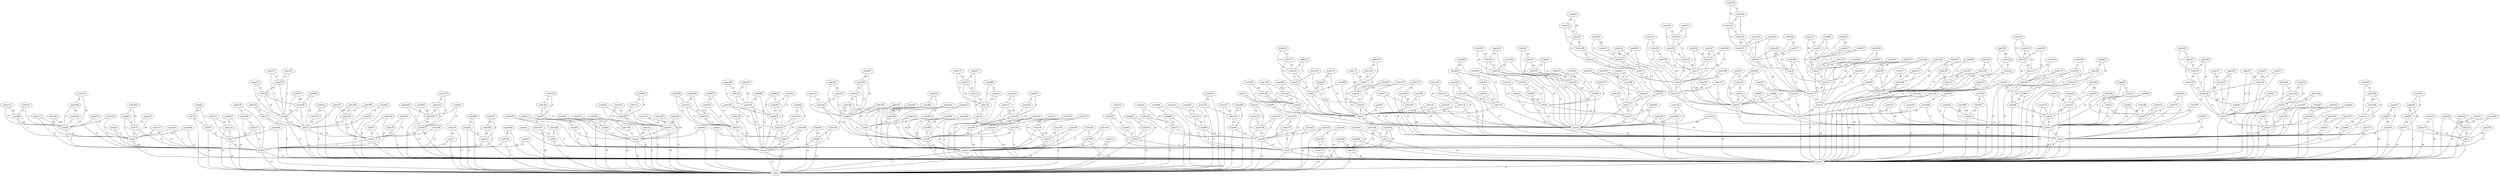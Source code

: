 graph X {
 0 [label="nodo0"];
 1 [label="nodo1"];
 2 [label="nodo2"];
 3 [label="nodo3"];
 4 [label="nodo4"];
 5 [label="nodo5"];
 6 [label="nodo6"];
 7 [label="nodo7"];
 8 [label="nodo8"];
 9 [label="nodo9"];
 10 [label="nodo10"];
 11 [label="nodo11"];
 12 [label="nodo12"];
 13 [label="nodo13"];
 14 [label="nodo14"];
 15 [label="nodo15"];
 16 [label="nodo16"];
 17 [label="nodo17"];
 18 [label="nodo18"];
 19 [label="nodo19"];
 20 [label="nodo20"];
 21 [label="nodo21"];
 22 [label="nodo22"];
 23 [label="nodo23"];
 24 [label="nodo24"];
 25 [label="nodo25"];
 26 [label="nodo26"];
 27 [label="nodo27"];
 28 [label="nodo28"];
 29 [label="nodo29"];
 30 [label="nodo30"];
 31 [label="nodo31"];
 32 [label="nodo32"];
 33 [label="nodo33"];
 34 [label="nodo34"];
 35 [label="nodo35"];
 36 [label="nodo36"];
 37 [label="nodo37"];
 38 [label="nodo38"];
 39 [label="nodo39"];
 40 [label="nodo40"];
 41 [label="nodo41"];
 42 [label="nodo42"];
 43 [label="nodo43"];
 44 [label="nodo44"];
 45 [label="nodo45"];
 46 [label="nodo46"];
 47 [label="nodo47"];
 48 [label="nodo48"];
 49 [label="nodo49"];
 50 [label="nodo50"];
 51 [label="nodo51"];
 52 [label="nodo52"];
 53 [label="nodo53"];
 54 [label="nodo54"];
 55 [label="nodo55"];
 56 [label="nodo56"];
 57 [label="nodo57"];
 58 [label="nodo58"];
 59 [label="nodo59"];
 60 [label="nodo60"];
 61 [label="nodo61"];
 62 [label="nodo62"];
 63 [label="nodo63"];
 64 [label="nodo64"];
 65 [label="nodo65"];
 66 [label="nodo66"];
 67 [label="nodo67"];
 68 [label="nodo68"];
 69 [label="nodo69"];
 70 [label="nodo70"];
 71 [label="nodo71"];
 72 [label="nodo72"];
 73 [label="nodo73"];
 74 [label="nodo74"];
 75 [label="nodo75"];
 76 [label="nodo76"];
 77 [label="nodo77"];
 78 [label="nodo78"];
 79 [label="nodo79"];
 80 [label="nodo80"];
 81 [label="nodo81"];
 82 [label="nodo82"];
 83 [label="nodo83"];
 84 [label="nodo84"];
 85 [label="nodo85"];
 86 [label="nodo86"];
 87 [label="nodo87"];
 88 [label="nodo88"];
 89 [label="nodo89"];
 90 [label="nodo90"];
 91 [label="nodo91"];
 92 [label="nodo92"];
 93 [label="nodo93"];
 94 [label="nodo94"];
 95 [label="nodo95"];
 96 [label="nodo96"];
 97 [label="nodo97"];
 98 [label="nodo98"];
 99 [label="nodo99"];
 100 [label="nodo100"];
 101 [label="nodo101"];
 102 [label="nodo102"];
 103 [label="nodo103"];
 104 [label="nodo104"];
 105 [label="nodo105"];
 106 [label="nodo106"];
 107 [label="nodo107"];
 108 [label="nodo108"];
 109 [label="nodo109"];
 110 [label="nodo110"];
 111 [label="nodo111"];
 112 [label="nodo112"];
 113 [label="nodo113"];
 114 [label="nodo114"];
 115 [label="nodo115"];
 116 [label="nodo116"];
 117 [label="nodo117"];
 118 [label="nodo118"];
 119 [label="nodo119"];
 120 [label="nodo120"];
 121 [label="nodo121"];
 122 [label="nodo122"];
 123 [label="nodo123"];
 124 [label="nodo124"];
 125 [label="nodo125"];
 126 [label="nodo126"];
 127 [label="nodo127"];
 128 [label="nodo128"];
 129 [label="nodo129"];
 130 [label="nodo130"];
 131 [label="nodo131"];
 132 [label="nodo132"];
 133 [label="nodo133"];
 134 [label="nodo134"];
 135 [label="nodo135"];
 136 [label="nodo136"];
 137 [label="nodo137"];
 138 [label="nodo138"];
 139 [label="nodo139"];
 140 [label="nodo140"];
 141 [label="nodo141"];
 142 [label="nodo142"];
 143 [label="nodo143"];
 144 [label="nodo144"];
 145 [label="nodo145"];
 146 [label="nodo146"];
 147 [label="nodo147"];
 148 [label="nodo148"];
 149 [label="nodo149"];
 150 [label="nodo150"];
 151 [label="nodo151"];
 152 [label="nodo152"];
 153 [label="nodo153"];
 154 [label="nodo154"];
 155 [label="nodo155"];
 156 [label="nodo156"];
 157 [label="nodo157"];
 158 [label="nodo158"];
 159 [label="nodo159"];
 160 [label="nodo160"];
 161 [label="nodo161"];
 162 [label="nodo162"];
 163 [label="nodo163"];
 164 [label="nodo164"];
 165 [label="nodo165"];
 166 [label="nodo166"];
 167 [label="nodo167"];
 168 [label="nodo168"];
 169 [label="nodo169"];
 170 [label="nodo170"];
 171 [label="nodo171"];
 172 [label="nodo172"];
 173 [label="nodo173"];
 174 [label="nodo174"];
 175 [label="nodo175"];
 176 [label="nodo176"];
 177 [label="nodo177"];
 178 [label="nodo178"];
 179 [label="nodo179"];
 180 [label="nodo180"];
 181 [label="nodo181"];
 182 [label="nodo182"];
 183 [label="nodo183"];
 184 [label="nodo184"];
 185 [label="nodo185"];
 186 [label="nodo186"];
 187 [label="nodo187"];
 188 [label="nodo188"];
 189 [label="nodo189"];
 190 [label="nodo190"];
 191 [label="nodo191"];
 192 [label="nodo192"];
 193 [label="nodo193"];
 194 [label="nodo194"];
 195 [label="nodo195"];
 196 [label="nodo196"];
 197 [label="nodo197"];
 198 [label="nodo198"];
 199 [label="nodo199"];
 200 [label="nodo200"];
 201 [label="nodo201"];
 202 [label="nodo202"];
 203 [label="nodo203"];
 204 [label="nodo204"];
 205 [label="nodo205"];
 206 [label="nodo206"];
 207 [label="nodo207"];
 208 [label="nodo208"];
 209 [label="nodo209"];
 210 [label="nodo210"];
 211 [label="nodo211"];
 212 [label="nodo212"];
 213 [label="nodo213"];
 214 [label="nodo214"];
 215 [label="nodo215"];
 216 [label="nodo216"];
 217 [label="nodo217"];
 218 [label="nodo218"];
 219 [label="nodo219"];
 220 [label="nodo220"];
 221 [label="nodo221"];
 222 [label="nodo222"];
 223 [label="nodo223"];
 224 [label="nodo224"];
 225 [label="nodo225"];
 226 [label="nodo226"];
 227 [label="nodo227"];
 228 [label="nodo228"];
 229 [label="nodo229"];
 230 [label="nodo230"];
 231 [label="nodo231"];
 232 [label="nodo232"];
 233 [label="nodo233"];
 234 [label="nodo234"];
 235 [label="nodo235"];
 236 [label="nodo236"];
 237 [label="nodo237"];
 238 [label="nodo238"];
 239 [label="nodo239"];
 240 [label="nodo240"];
 241 [label="nodo241"];
 242 [label="nodo242"];
 243 [label="nodo243"];
 244 [label="nodo244"];
 245 [label="nodo245"];
 246 [label="nodo246"];
 247 [label="nodo247"];
 248 [label="nodo248"];
 249 [label="nodo249"];
 250 [label="nodo250"];
 251 [label="nodo251"];
 252 [label="nodo252"];
 253 [label="nodo253"];
 254 [label="nodo254"];
 255 [label="nodo255"];
 256 [label="nodo256"];
 257 [label="nodo257"];
 258 [label="nodo258"];
 259 [label="nodo259"];
 260 [label="nodo260"];
 261 [label="nodo261"];
 262 [label="nodo262"];
 263 [label="nodo263"];
 264 [label="nodo264"];
 265 [label="nodo265"];
 266 [label="nodo266"];
 267 [label="nodo267"];
 268 [label="nodo268"];
 269 [label="nodo269"];
 270 [label="nodo270"];
 271 [label="nodo271"];
 272 [label="nodo272"];
 273 [label="nodo273"];
 274 [label="nodo274"];
 275 [label="nodo275"];
 276 [label="nodo276"];
 277 [label="nodo277"];
 278 [label="nodo278"];
 279 [label="nodo279"];
 280 [label="nodo280"];
 281 [label="nodo281"];
 282 [label="nodo282"];
 283 [label="nodo283"];
 284 [label="nodo284"];
 285 [label="nodo285"];
 286 [label="nodo286"];
 287 [label="nodo287"];
 288 [label="nodo288"];
 289 [label="nodo289"];
 290 [label="nodo290"];
 291 [label="nodo291"];
 292 [label="nodo292"];
 293 [label="nodo293"];
 294 [label="nodo294"];
 295 [label="nodo295"];
 296 [label="nodo296"];
 297 [label="nodo297"];
 298 [label="nodo298"];
 299 [label="nodo299"];
 300 [label="nodo300"];
 301 [label="nodo301"];
 302 [label="nodo302"];
 303 [label="nodo303"];
 304 [label="nodo304"];
 305 [label="nodo305"];
 306 [label="nodo306"];
 307 [label="nodo307"];
 308 [label="nodo308"];
 309 [label="nodo309"];
 310 [label="nodo310"];
 311 [label="nodo311"];
 312 [label="nodo312"];
 313 [label="nodo313"];
 314 [label="nodo314"];
 315 [label="nodo315"];
 316 [label="nodo316"];
 317 [label="nodo317"];
 318 [label="nodo318"];
 319 [label="nodo319"];
 320 [label="nodo320"];
 321 [label="nodo321"];
 322 [label="nodo322"];
 323 [label="nodo323"];
 324 [label="nodo324"];
 325 [label="nodo325"];
 326 [label="nodo326"];
 327 [label="nodo327"];
 328 [label="nodo328"];
 329 [label="nodo329"];
 330 [label="nodo330"];
 331 [label="nodo331"];
 332 [label="nodo332"];
 333 [label="nodo333"];
 334 [label="nodo334"];
 335 [label="nodo335"];
 336 [label="nodo336"];
 337 [label="nodo337"];
 338 [label="nodo338"];
 339 [label="nodo339"];
 340 [label="nodo340"];
 341 [label="nodo341"];
 342 [label="nodo342"];
 343 [label="nodo343"];
 344 [label="nodo344"];
 345 [label="nodo345"];
 346 [label="nodo346"];
 347 [label="nodo347"];
 348 [label="nodo348"];
 349 [label="nodo349"];
 350 [label="nodo350"];
 351 [label="nodo351"];
 352 [label="nodo352"];
 353 [label="nodo353"];
 354 [label="nodo354"];
 355 [label="nodo355"];
 356 [label="nodo356"];
 357 [label="nodo357"];
 358 [label="nodo358"];
 359 [label="nodo359"];
 360 [label="nodo360"];
 361 [label="nodo361"];
 362 [label="nodo362"];
 363 [label="nodo363"];
 364 [label="nodo364"];
 365 [label="nodo365"];
 366 [label="nodo366"];
 367 [label="nodo367"];
 368 [label="nodo368"];
 369 [label="nodo369"];
 370 [label="nodo370"];
 371 [label="nodo371"];
 372 [label="nodo372"];
 373 [label="nodo373"];
 374 [label="nodo374"];
 375 [label="nodo375"];
 376 [label="nodo376"];
 377 [label="nodo377"];
 378 [label="nodo378"];
 379 [label="nodo379"];
 380 [label="nodo380"];
 381 [label="nodo381"];
 382 [label="nodo382"];
 383 [label="nodo383"];
 384 [label="nodo384"];
 385 [label="nodo385"];
 386 [label="nodo386"];
 387 [label="nodo387"];
 388 [label="nodo388"];
 389 [label="nodo389"];
 390 [label="nodo390"];
 391 [label="nodo391"];
 392 [label="nodo392"];
 393 [label="nodo393"];
 394 [label="nodo394"];
 395 [label="nodo395"];
 396 [label="nodo396"];
 397 [label="nodo397"];
 398 [label="nodo398"];
 399 [label="nodo399"];
 400 [label="nodo400"];
 401 [label="nodo401"];
 402 [label="nodo402"];
 403 [label="nodo403"];
 404 [label="nodo404"];
 405 [label="nodo405"];
 406 [label="nodo406"];
 407 [label="nodo407"];
 408 [label="nodo408"];
 409 [label="nodo409"];
 410 [label="nodo410"];
 411 [label="nodo411"];
 412 [label="nodo412"];
 413 [label="nodo413"];
 414 [label="nodo414"];
 415 [label="nodo415"];
 416 [label="nodo416"];
 417 [label="nodo417"];
 418 [label="nodo418"];
 419 [label="nodo419"];
 420 [label="nodo420"];
 421 [label="nodo421"];
 422 [label="nodo422"];
 423 [label="nodo423"];
 424 [label="nodo424"];
 425 [label="nodo425"];
 426 [label="nodo426"];
 427 [label="nodo427"];
 428 [label="nodo428"];
 429 [label="nodo429"];
 430 [label="nodo430"];
 431 [label="nodo431"];
 432 [label="nodo432"];
 433 [label="nodo433"];
 434 [label="nodo434"];
 435 [label="nodo435"];
 436 [label="nodo436"];
 437 [label="nodo437"];
 438 [label="nodo438"];
 439 [label="nodo439"];
 440 [label="nodo440"];
 441 [label="nodo441"];
 442 [label="nodo442"];
 443 [label="nodo443"];
 444 [label="nodo444"];
 445 [label="nodo445"];
 446 [label="nodo446"];
 447 [label="nodo447"];
 448 [label="nodo448"];
 449 [label="nodo449"];
 450 [label="nodo450"];
 451 [label="nodo451"];
 452 [label="nodo452"];
 453 [label="nodo453"];
 454 [label="nodo454"];
 455 [label="nodo455"];
 456 [label="nodo456"];
 457 [label="nodo457"];
 458 [label="nodo458"];
 459 [label="nodo459"];
 460 [label="nodo460"];
 461 [label="nodo461"];
 462 [label="nodo462"];
 463 [label="nodo463"];
 464 [label="nodo464"];
 465 [label="nodo465"];
 466 [label="nodo466"];
 467 [label="nodo467"];
 468 [label="nodo468"];
 469 [label="nodo469"];
 470 [label="nodo470"];
 471 [label="nodo471"];
 472 [label="nodo472"];
 473 [label="nodo473"];
 474 [label="nodo474"];
 475 [label="nodo475"];
 476 [label="nodo476"];
 477 [label="nodo477"];
 478 [label="nodo478"];
 479 [label="nodo479"];
 480 [label="nodo480"];
 481 [label="nodo481"];
 482 [label="nodo482"];
 483 [label="nodo483"];
 484 [label="nodo484"];
 485 [label="nodo485"];
 486 [label="nodo486"];
 487 [label="nodo487"];
 488 [label="nodo488"];
 489 [label="nodo489"];
 490 [label="nodo490"];
 491 [label="nodo491"];
 492 [label="nodo492"];
 493 [label="nodo493"];
 494 [label="nodo494"];
 495 [label="nodo495"];
 496 [label="nodo496"];
 497 [label="nodo497"];
 498 [label="nodo498"];
 499 [label="nodo499"];
  0 -- 1  [label="20"];
  1 -- 2  [label="4"];
  2 -- 0  [label="5"];
  3 -- 0  [label="15"];
  3 -- 1  [label="18"];
  4 -- 0  [label="9"];
  4 -- 1  [label="2"];
  5 -- 1  [label="11"];
  5 -- 2  [label="14"];
  6 -- 5  [label="18"];
  6 -- 1  [label="3"];
  7 -- 5  [label="8"];
  7 -- 2  [label="10"];
  8 -- 2  [label="17"];
  8 -- 0  [label="11"];
  9 -- 4  [label="19"];
  9 -- 1  [label="15"];
  10 -- 1  [label="10"];
  10 -- 2  [label="15"];
  11 -- 4  [label="11"];
  11 -- 1  [label="4"];
  12 -- 11  [label="11"];
  12 -- 1  [label="3"];
  13 -- 9  [label="17"];
  13 -- 4  [label="2"];
  14 -- 1  [label="18"];
  14 -- 2  [label="17"];
  15 -- 12  [label="2"];
  15 -- 11  [label="4"];
  16 -- 5  [label="7"];
  16 -- 1  [label="7"];
  17 -- 5  [label="15"];
  17 -- 2  [label="5"];
  18 -- 12  [label="13"];
  18 -- 1  [label="19"];
  19 -- 15  [label="2"];
  19 -- 12  [label="7"];
  20 -- 11  [label="4"];
  20 -- 1  [label="13"];
  21 -- 5  [label="8"];
  21 -- 2  [label="14"];
  22 -- 15  [label="4"];
  22 -- 11  [label="1"];
  23 -- 2  [label="18"];
  23 -- 0  [label="17"];
  24 -- 13  [label="12"];
  24 -- 9  [label="15"];
  25 -- 4  [label="12"];
  25 -- 1  [label="18"];
  26 -- 21  [label="16"];
  26 -- 2  [label="13"];
  27 -- 25  [label="15"];
  27 -- 1  [label="3"];
  28 -- 19  [label="9"];
  28 -- 15  [label="17"];
  29 -- 18  [label="14"];
  29 -- 1  [label="8"];
  30 -- 14  [label="11"];
  30 -- 1  [label="8"];
  31 -- 0  [label="7"];
  31 -- 1  [label="3"];
  32 -- 29  [label="8"];
  32 -- 18  [label="10"];
  33 -- 24  [label="4"];
  33 -- 13  [label="14"];
  34 -- 13  [label="1"];
  34 -- 9  [label="19"];
  35 -- 10  [label="1"];
  35 -- 2  [label="18"];
  36 -- 32  [label="7"];
  36 -- 29  [label="15"];
  37 -- 9  [label="10"];
  37 -- 4  [label="14"];
  38 -- 6  [label="10"];
  38 -- 5  [label="9"];
  39 -- 11  [label="17"];
  39 -- 1  [label="15"];
  40 -- 35  [label="6"];
  40 -- 10  [label="9"];
  41 -- 30  [label="2"];
  41 -- 14  [label="8"];
  42 -- 13  [label="19"];
  42 -- 9  [label="15"];
  43 -- 32  [label="2"];
  43 -- 18  [label="17"];
  44 -- 8  [label="11"];
  44 -- 0  [label="2"];
  45 -- 41  [label="7"];
  45 -- 30  [label="10"];
  46 -- 2  [label="13"];
  46 -- 0  [label="17"];
  47 -- 25  [label="18"];
  47 -- 1  [label="8"];
  48 -- 39  [label="10"];
  48 -- 1  [label="14"];
  49 -- 30  [label="7"];
  49 -- 14  [label="20"];
  50 -- 37  [label="12"];
  50 -- 9  [label="18"];
  51 -- 34  [label="2"];
  51 -- 13  [label="9"];
  52 -- 16  [label="13"];
  52 -- 1  [label="6"];
  53 -- 10  [label="8"];
  53 -- 2  [label="11"];
  54 -- 11  [label="1"];
  54 -- 4  [label="13"];
  55 -- 54  [label="13"];
  55 -- 11  [label="18"];
  56 -- 30  [label="18"];
  56 -- 1  [label="20"];
  57 -- 28  [label="18"];
  57 -- 19  [label="9"];
  58 -- 51  [label="17"];
  58 -- 13  [label="1"];
  59 -- 6  [label="11"];
  59 -- 5  [label="7"];
  60 -- 54  [label="12"];
  60 -- 11  [label="19"];
  61 -- 53  [label="11"];
  61 -- 2  [label="19"];
  62 -- 50  [label="16"];
  62 -- 37  [label="9"];
  63 -- 4  [label="13"];
  63 -- 0  [label="19"];
  64 -- 10  [label="8"];
  64 -- 2  [label="13"];
  65 -- 35  [label="17"];
  65 -- 2  [label="14"];
  66 -- 23  [label="15"];
  66 -- 0  [label="6"];
  67 -- 7  [label="18"];
  67 -- 2  [label="12"];
  68 -- 38  [label="20"];
  68 -- 6  [label="3"];
  69 -- 50  [label="18"];
  69 -- 9  [label="14"];
  70 -- 67  [label="1"];
  70 -- 2  [label="7"];
  71 -- 6  [label="12"];
  71 -- 5  [label="10"];
  72 -- 46  [label="12"];
  72 -- 2  [label="20"];
  73 -- 52  [label="8"];
  73 -- 1  [label="2"];
  74 -- 16  [label="17"];
  74 -- 5  [label="5"];
  75 -- 31  [label="16"];
  75 -- 1  [label="19"];
  76 -- 28  [label="2"];
  76 -- 15  [label="17"];
  77 -- 37  [label="12"];
  77 -- 9  [label="12"];
  78 -- 56  [label="20"];
  78 -- 1  [label="1"];
  79 -- 16  [label="10"];
  79 -- 1  [label="9"];
  80 -- 43  [label="17"];
  80 -- 32  [label="1"];
  81 -- 70  [label="19"];
  81 -- 67  [label="4"];
  82 -- 4  [label="6"];
  82 -- 0  [label="5"];
  83 -- 71  [label="6"];
  83 -- 6  [label="17"];
  84 -- 36  [label="1"];
  84 -- 29  [label="14"];
  85 -- 15  [label="5"];
  85 -- 12  [label="8"];
  86 -- 50  [label="14"];
  86 -- 9  [label="6"];
  87 -- 65  [label="11"];
  87 -- 35  [label="13"];
  88 -- 15  [label="2"];
  88 -- 12  [label="4"];
  89 -- 46  [label="10"];
  89 -- 0  [label="5"];
  90 -- 18  [label="11"];
  90 -- 1  [label="16"];
  91 -- 48  [label="16"];
  91 -- 1  [label="1"];
  92 -- 34  [label="13"];
  92 -- 13  [label="12"];
  93 -- 80  [label="14"];
  93 -- 43  [label="9"];
  94 -- 90  [label="19"];
  94 -- 1  [label="2"];
  95 -- 52  [label="15"];
  95 -- 1  [label="11"];
  96 -- 27  [label="14"];
  96 -- 25  [label="2"];
  97 -- 92  [label="2"];
  97 -- 34  [label="12"];
  98 -- 46  [label="9"];
  98 -- 2  [label="18"];
  99 -- 16  [label="9"];
  99 -- 1  [label="1"];
  100 -- 13  [label="7"];
  100 -- 4  [label="10"];
  101 -- 86  [label="20"];
  101 -- 9  [label="3"];
  102 -- 58  [label="1"];
  102 -- 51  [label="2"];
  103 -- 56  [label="14"];
  103 -- 30  [label="2"];
  104 -- 90  [label="8"];
  104 -- 1  [label="9"];
  105 -- 98  [label="14"];
  105 -- 2  [label="8"];
  106 -- 91  [label="19"];
  106 -- 1  [label="17"];
  107 -- 17  [label="19"];
  107 -- 2  [label="15"];
  108 -- 19  [label="18"];
  108 -- 12  [label="16"];
  109 -- 45  [label="7"];
  109 -- 30  [label="19"];
  110 -- 27  [label="3"];
  110 -- 1  [label="17"];
  111 -- 102  [label="13"];
  111 -- 58  [label="11"];
  112 -- 57  [label="13"];
  112 -- 28  [label="2"];
  113 -- 38  [label="17"];
  113 -- 5  [label="13"];
  114 -- 82  [label="19"];
  114 -- 4  [label="17"];
  115 -- 106  [label="7"];
  115 -- 1  [label="10"];
  116 -- 78  [label="11"];
  116 -- 1  [label="10"];
  117 -- 103  [label="18"];
  117 -- 56  [label="7"];
  118 -- 31  [label="18"];
  118 -- 1  [label="20"];
  119 -- 12  [label="16"];
  119 -- 11  [label="1"];
  120 -- 96  [label="18"];
  120 -- 27  [label="11"];
  121 -- 68  [label="20"];
  121 -- 38  [label="17"];
  122 -- 109  [label="13"];
  122 -- 45  [label="10"];
  123 -- 12  [label="19"];
  123 -- 11  [label="18"];
  124 -- 91  [label="2"];
  124 -- 48  [label="20"];
  125 -- 7  [label="7"];
  125 -- 2  [label="18"];
  126 -- 31  [label="16"];
  126 -- 1  [label="13"];
  127 -- 14  [label="14"];
  127 -- 2  [label="11"];
  128 -- 45  [label="12"];
  128 -- 30  [label="20"];
  129 -- 127  [label="8"];
  129 -- 14  [label="6"];
  130 -- 120  [label="13"];
  130 -- 27  [label="18"];
  131 -- 13  [label="14"];
  131 -- 4  [label="13"];
  132 -- 84  [label="9"];
  132 -- 29  [label="5"];
  133 -- 39  [label="1"];
  133 -- 11  [label="8"];
  134 -- 127  [label="10"];
  134 -- 2  [label="6"];
  135 -- 116  [label="2"];
  135 -- 78  [label="9"];
  136 -- 46  [label="15"];
  136 -- 2  [label="10"];
  137 -- 90  [label="14"];
  137 -- 1  [label="10"];
  138 -- 76  [label="16"];
  138 -- 28  [label="18"];
  139 -- 105  [label="1"];
  139 -- 2  [label="11"];
  140 -- 84  [label="3"];
  140 -- 29  [label="7"];
  141 -- 53  [label="1"];
  141 -- 10  [label="12"];
  142 -- 115  [label="16"];
  142 -- 106  [label="14"];
  143 -- 38  [label="20"];
  143 -- 6  [label="1"];
  144 -- 101  [label="12"];
  144 -- 9  [label="13"];
  145 -- 13  [label="9"];
  145 -- 9  [label="18"];
  146 -- 103  [label="3"];
  146 -- 56  [label="8"];
  147 -- 76  [label="20"];
  147 -- 28  [label="16"];
  148 -- 24  [label="20"];
  148 -- 9  [label="13"];
  149 -- 5  [label="4"];
  149 -- 1  [label="2"];
  150 -- 110  [label="18"];
  150 -- 1  [label="9"];
  151 -- 40  [label="18"];
  151 -- 10  [label="15"];
  152 -- 132  [label="10"];
  152 -- 84  [label="17"];
  153 -- 90  [label="10"];
  153 -- 18  [label="11"];
  154 -- 13  [label="18"];
  154 -- 9  [label="12"];
  155 -- 118  [label="12"];
  155 -- 1  [label="20"];
  156 -- 63  [label="11"];
  156 -- 4  [label="4"];
  157 -- 71  [label="14"];
  157 -- 6  [label="18"];
  158 -- 77  [label="13"];
  158 -- 37  [label="3"];
  159 -- 13  [label="1"];
  159 -- 4  [label="8"];
  160 -- 35  [label="8"];
  160 -- 2  [label="14"];
  161 -- 101  [label="8"];
  161 -- 9  [label="7"];
  162 -- 130  [label="17"];
  162 -- 120  [label="3"];
  163 -- 117  [label="1"];
  163 -- 56  [label="14"];
  164 -- 38  [label="1"];
  164 -- 5  [label="18"];
  165 -- 25  [label="1"];
  165 -- 4  [label="12"];
  166 -- 94  [label="11"];
  166 -- 90  [label="4"];
  167 -- 39  [label="20"];
  167 -- 1  [label="3"];
  168 -- 164  [label="19"];
  168 -- 38  [label="9"];
  169 -- 141  [label="1"];
  169 -- 10  [label="7"];
  170 -- 167  [label="9"];
  170 -- 39  [label="3"];
  171 -- 104  [label="8"];
  171 -- 1  [label="4"];
  172 -- 93  [label="13"];
  172 -- 80  [label="19"];
  173 -- 100  [label="7"];
  173 -- 4  [label="18"];
  174 -- 97  [label="16"];
  174 -- 92  [label="10"];
  175 -- 46  [label="7"];
  175 -- 0  [label="9"];
  176 -- 89  [label="14"];
  176 -- 0  [label="7"];
  177 -- 135  [label="16"];
  177 -- 116  [label="16"];
  178 -- 91  [label="17"];
  178 -- 1  [label="13"];
  179 -- 106  [label="17"];
  179 -- 1  [label="10"];
  180 -- 30  [label="4"];
  180 -- 1  [label="14"];
  181 -- 76  [label="13"];
  181 -- 28  [label="11"];
  182 -- 181  [label="20"];
  182 -- 76  [label="1"];
  183 -- 120  [label="16"];
  183 -- 27  [label="13"];
  184 -- 24  [label="4"];
  184 -- 13  [label="2"];
  185 -- 65  [label="17"];
  185 -- 2  [label="15"];
  186 -- 95  [label="11"];
  186 -- 52  [label="1"];
  187 -- 52  [label="16"];
  187 -- 1  [label="11"];
  188 -- 28  [label="18"];
  188 -- 15  [label="18"];
  189 -- 123  [label="9"];
  189 -- 11  [label="16"];
  190 -- 114  [label="7"];
  190 -- 82  [label="20"];
  191 -- 166  [label="12"];
  191 -- 90  [label="3"];
  192 -- 132  [label="8"];
  192 -- 84  [label="7"];
  193 -- 129  [label="20"];
  193 -- 127  [label="18"];
  194 -- 14  [label="12"];
  194 -- 1  [label="2"];
  195 -- 30  [label="13"];
  195 -- 1  [label="6"];
  196 -- 41  [label="13"];
  196 -- 14  [label="7"];
  197 -- 8  [label="15"];
  197 -- 2  [label="20"];
  198 -- 147  [label="9"];
  198 -- 76  [label="18"];
  199 -- 83  [label="4"];
  199 -- 71  [label="19"];
  200 -- 3  [label="17"];
  200 -- 0  [label="11"];
  201 -- 35  [label="19"];
  201 -- 2  [label="6"];
  202 -- 198  [label="7"];
  202 -- 147  [label="12"];
  203 -- 77  [label="1"];
  203 -- 37  [label="11"];
  204 -- 159  [label="13"];
  204 -- 4  [label="2"];
  205 -- 57  [label="7"];
  205 -- 19  [label="12"];
  206 -- 8  [label="9"];
  206 -- 0  [label="17"];
  207 -- 109  [label="9"];
  207 -- 45  [label="6"];
  208 -- 126  [label="13"];
  208 -- 1  [label="1"];
  209 -- 99  [label="14"];
  209 -- 1  [label="12"];
  210 -- 35  [label="9"];
  210 -- 2  [label="19"];
  211 -- 180  [label="13"];
  211 -- 30  [label="14"];
  212 -- 14  [label="9"];
  212 -- 2  [label="10"];
  213 -- 1  [label="17"];
  213 -- 2  [label="16"];
  214 -- 136  [label="17"];
  214 -- 46  [label="10"];
  215 -- 105  [label="16"];
  215 -- 2  [label="1"];
  216 -- 152  [label="3"];
  216 -- 132  [label="19"];
  217 -- 7  [label="7"];
  217 -- 5  [label="15"];
  218 -- 142  [label="15"];
  218 -- 115  [label="12"];
  219 -- 177  [label="11"];
  219 -- 116  [label="17"];
  220 -- 186  [label="9"];
  220 -- 95  [label="14"];
  221 -- 205  [label="15"];
  221 -- 19  [label="8"];
  222 -- 153  [label="8"];
  222 -- 90  [label="11"];
  223 -- 116  [label="14"];
  223 -- 1  [label="19"];
  224 -- 194  [label="7"];
  224 -- 14  [label="4"];
  225 -- 53  [label="6"];
  225 -- 10  [label="9"];
  226 -- 115  [label="19"];
  226 -- 106  [label="15"];
  227 -- 80  [label="5"];
  227 -- 43  [label="9"];
  228 -- 184  [label="14"];
  228 -- 24  [label="8"];
  229 -- 167  [label="1"];
  229 -- 1  [label="12"];
  230 -- 68  [label="12"];
  230 -- 38  [label="3"];
  231 -- 154  [label="13"];
  231 -- 13  [label="5"];
  232 -- 52  [label="2"];
  232 -- 16  [label="10"];
  233 -- 225  [label="5"];
  233 -- 10  [label="4"];
  234 -- 225  [label="1"];
  234 -- 53  [label="20"];
  235 -- 22  [label="11"];
  235 -- 15  [label="19"];
  236 -- 168  [label="9"];
  236 -- 38  [label="18"];
  237 -- 175  [label="8"];
  237 -- 0  [label="9"];
  238 -- 213  [label="11"];
  238 -- 1  [label="2"];
  239 -- 233  [label="15"];
  239 -- 225  [label="13"];
  240 -- 16  [label="18"];
  240 -- 5  [label="13"];
  241 -- 32  [label="20"];
  241 -- 29  [label="4"];
  242 -- 138  [label="4"];
  242 -- 28  [label="5"];
  243 -- 51  [label="15"];
  243 -- 13  [label="13"];
  244 -- 72  [label="8"];
  244 -- 46  [label="15"];
  245 -- 49  [label="2"];
  245 -- 14  [label="11"];
  246 -- 110  [label="18"];
  246 -- 1  [label="4"];
  247 -- 181  [label="13"];
  247 -- 28  [label="19"];
  248 -- 112  [label="8"];
  248 -- 57  [label="12"];
  249 -- 206  [label="9"];
  249 -- 0  [label="1"];
  250 -- 144  [label="17"];
  250 -- 9  [label="18"];
  251 -- 220  [label="9"];
  251 -- 95  [label="9"];
  252 -- 244  [label="17"];
  252 -- 72  [label="18"];
  253 -- 169  [label="18"];
  253 -- 141  [label="15"];
  254 -- 23  [label="1"];
  254 -- 2  [label="18"];
  255 -- 128  [label="13"];
  255 -- 45  [label="13"];
  256 -- 233  [label="13"];
  256 -- 10  [label="16"];
  257 -- 232  [label="15"];
  257 -- 52  [label="5"];
  258 -- 9  [label="18"];
  258 -- 1  [label="9"];
  259 -- 12  [label="2"];
  259 -- 1  [label="10"];
  260 -- 210  [label="6"];
  260 -- 2  [label="5"];
  261 -- 165  [label="4"];
  261 -- 4  [label="2"];
  262 -- 126  [label="15"];
  262 -- 31  [label="2"];
  263 -- 176  [label="17"];
  263 -- 89  [label="8"];
  264 -- 87  [label="2"];
  264 -- 65  [label="12"];
  265 -- 260  [label="17"];
  265 -- 210  [label="7"];
  266 -- 204  [label="4"];
  266 -- 4  [label="8"];
  267 -- 176  [label="4"];
  267 -- 89  [label="18"];
  268 -- 66  [label="8"];
  268 -- 23  [label="1"];
  269 -- 92  [label="11"];
  269 -- 34  [label="13"];
  270 -- 129  [label="2"];
  270 -- 14  [label="14"];
  271 -- 104  [label="13"];
  271 -- 1  [label="17"];
  272 -- 102  [label="8"];
  272 -- 58  [label="9"];
  273 -- 210  [label="6"];
  273 -- 2  [label="17"];
  274 -- 43  [label="6"];
  274 -- 32  [label="7"];
  275 -- 260  [label="4"];
  275 -- 210  [label="18"];
  276 -- 243  [label="19"];
  276 -- 13  [label="16"];
  277 -- 84  [label="16"];
  277 -- 36  [label="11"];
  278 -- 120  [label="7"];
  278 -- 27  [label="7"];
  279 -- 15  [label="8"];
  279 -- 12  [label="6"];
  280 -- 26  [label="11"];
  280 -- 2  [label="17"];
  281 -- 77  [label="9"];
  281 -- 9  [label="18"];
  282 -- 250  [label="15"];
  282 -- 144  [label="20"];
  283 -- 31  [label="18"];
  283 -- 0  [label="13"];
  284 -- 209  [label="12"];
  284 -- 99  [label="5"];
  285 -- 165  [label="1"];
  285 -- 4  [label="5"];
  286 -- 100  [label="10"];
  286 -- 4  [label="15"];
  287 -- 248  [label="8"];
  287 -- 112  [label="14"];
  288 -- 21  [label="20"];
  288 -- 5  [label="5"];
  289 -- 55  [label="17"];
  289 -- 54  [label="8"];
  290 -- 124  [label="14"];
  290 -- 48  [label="7"];
  291 -- 161  [label="19"];
  291 -- 9  [label="2"];
  292 -- 160  [label="14"];
  292 -- 2  [label="6"];
  293 -- 20  [label="12"];
  293 -- 1  [label="2"];
  294 -- 253  [label="3"];
  294 -- 141  [label="16"];
  295 -- 119  [label="5"];
  295 -- 11  [label="20"];
  296 -- 45  [label="11"];
  296 -- 41  [label="19"];
  297 -- 63  [label="7"];
  297 -- 4  [label="20"];
  298 -- 43  [label="13"];
  298 -- 18  [label="16"];
  299 -- 190  [label="18"];
  299 -- 114  [label="2"];
  300 -- 20  [label="16"];
  300 -- 11  [label="15"];
  301 -- 52  [label="5"];
  301 -- 1  [label="12"];
  302 -- 221  [label="20"];
  302 -- 205  [label="11"];
  303 -- 46  [label="18"];
  303 -- 2  [label="14"];
  304 -- 203  [label="5"];
  304 -- 77  [label="11"];
  305 -- 20  [label="14"];
  305 -- 1  [label="17"];
  306 -- 9  [label="12"];
  306 -- 1  [label="14"];
  307 -- 209  [label="18"];
  307 -- 1  [label="15"];
  308 -- 167  [label="12"];
  308 -- 39  [label="16"];
  309 -- 217  [label="5"];
  309 -- 5  [label="16"];
  310 -- 1  [label="8"];
  310 -- 2  [label="6"];
  311 -- 125  [label="16"];
  311 -- 7  [label="5"];
  312 -- 260  [label="10"];
  312 -- 210  [label="1"];
  313 -- 65  [label="13"];
  313 -- 35  [label="6"];
  314 -- 209  [label="20"];
  314 -- 99  [label="9"];
  315 -- 286  [label="13"];
  315 -- 4  [label="3"];
  316 -- 62  [label="1"];
  316 -- 50  [label="14"];
  317 -- 183  [label="14"];
  317 -- 27  [label="17"];
  318 -- 97  [label="20"];
  318 -- 92  [label="5"];
  319 -- 218  [label="3"];
  319 -- 142  [label="19"];
  320 -- 45  [label="11"];
  320 -- 41  [label="3"];
  321 -- 205  [label="8"];
  321 -- 19  [label="4"];
  322 -- 287  [label="15"];
  322 -- 248  [label="11"];
  323 -- 38  [label="3"];
  323 -- 5  [label="4"];
  324 -- 256  [label="1"];
  324 -- 10  [label="10"];
  325 -- 305  [label="6"];
  325 -- 1  [label="16"];
  326 -- 3  [label="16"];
  326 -- 0  [label="15"];
  327 -- 55  [label="3"];
  327 -- 11  [label="15"];
  328 -- 45  [label="13"];
  328 -- 41  [label="3"];
  329 -- 141  [label="14"];
  329 -- 10  [label="10"];
  330 -- 264  [label="2"];
  330 -- 87  [label="9"];
  331 -- 279  [label="5"];
  331 -- 15  [label="17"];
  332 -- 202  [label="4"];
  332 -- 198  [label="6"];
  333 -- 137  [label="20"];
  333 -- 90  [label="16"];
  334 -- 222  [label="7"];
  334 -- 90  [label="11"];
  335 -- 41  [label="2"];
  335 -- 30  [label="16"];
  336 -- 306  [label="10"];
  336 -- 9  [label="4"];
  337 -- 288  [label="19"];
  337 -- 21  [label="6"];
  338 -- 253  [label="16"];
  338 -- 141  [label="19"];
  339 -- 231  [label="4"];
  339 -- 154  [label="20"];
  340 -- 216  [label="9"];
  340 -- 152  [label="7"];
  341 -- 126  [label="12"];
  341 -- 1  [label="18"];
  342 -- 58  [label="7"];
  342 -- 13  [label="8"];
  343 -- 278  [label="6"];
  343 -- 27  [label="15"];
  344 -- 25  [label="2"];
  344 -- 1  [label="1"];
  345 -- 178  [label="7"];
  345 -- 1  [label="17"];
  346 -- 54  [label="4"];
  346 -- 11  [label="5"];
  347 -- 210  [label="3"];
  347 -- 35  [label="3"];
  348 -- 64  [label="18"];
  348 -- 2  [label="10"];
  349 -- 334  [label="18"];
  349 -- 222  [label="7"];
  350 -- 144  [label="16"];
  350 -- 101  [label="17"];
  351 -- 214  [label="18"];
  351 -- 136  [label="2"];
  352 -- 136  [label="7"];
  352 -- 46  [label="9"];
  353 -- 54  [label="8"];
  353 -- 11  [label="7"];
  354 -- 340  [label="15"];
  354 -- 216  [label="16"];
  355 -- 9  [label="18"];
  355 -- 1  [label="13"];
  356 -- 220  [label="4"];
  356 -- 95  [label="3"];
  357 -- 19  [label="2"];
  357 -- 15  [label="1"];
  358 -- 255  [label="14"];
  358 -- 45  [label="13"];
  359 -- 69  [label="10"];
  359 -- 50  [label="14"];
  360 -- 139  [label="14"];
  360 -- 2  [label="10"];
  361 -- 271  [label="7"];
  361 -- 104  [label="20"];
  362 -- 196  [label="18"];
  362 -- 14  [label="8"];
  363 -- 101  [label="2"];
  363 -- 86  [label="6"];
  364 -- 232  [label="14"];
  364 -- 16  [label="14"];
  365 -- 137  [label="18"];
  365 -- 90  [label="7"];
  366 -- 64  [label="9"];
  366 -- 10  [label="6"];
  367 -- 162  [label="11"];
  367 -- 130  [label="1"];
  368 -- 49  [label="18"];
  368 -- 30  [label="15"];
  369 -- 148  [label="16"];
  369 -- 24  [label="2"];
  370 -- 268  [label="3"];
  370 -- 23  [label="7"];
  371 -- 4  [label="19"];
  371 -- 1  [label="16"];
  372 -- 56  [label="16"];
  372 -- 1  [label="15"];
  373 -- 356  [label="17"];
  373 -- 95  [label="11"];
  374 -- 92  [label="18"];
  374 -- 13  [label="15"];
  375 -- 314  [label="9"];
  375 -- 99  [label="10"];
  376 -- 54  [label="4"];
  376 -- 11  [label="9"];
  377 -- 6  [label="4"];
  377 -- 5  [label="10"];
  378 -- 86  [label="1"];
  378 -- 50  [label="6"];
  379 -- 73  [label="10"];
  379 -- 52  [label="7"];
  380 -- 181  [label="15"];
  380 -- 76  [label="11"];
  381 -- 43  [label="10"];
  381 -- 32  [label="20"];
  382 -- 100  [label="12"];
  382 -- 4  [label="20"];
  383 -- 207  [label="16"];
  383 -- 45  [label="9"];
  384 -- 232  [label="6"];
  384 -- 16  [label="4"];
  385 -- 162  [label="3"];
  385 -- 120  [label="14"];
  386 -- 54  [label="18"];
  386 -- 4  [label="1"];
  387 -- 186  [label="20"];
  387 -- 52  [label="12"];
  388 -- 51  [label="4"];
  388 -- 13  [label="10"];
  389 -- 196  [label="14"];
  389 -- 14  [label="8"];
  390 -- 308  [label="18"];
  390 -- 167  [label="17"];
  391 -- 238  [label="4"];
  391 -- 1  [label="18"];
  392 -- 304  [label="8"];
  392 -- 77  [label="6"];
  393 -- 290  [label="3"];
  393 -- 48  [label="18"];
  394 -- 137  [label="3"];
  394 -- 90  [label="1"];
  395 -- 362  [label="7"];
  395 -- 14  [label="9"];
  396 -- 310  [label="14"];
  396 -- 2  [label="6"];
  397 -- 4  [label="14"];
  397 -- 1  [label="12"];
  398 -- 53  [label="13"];
  398 -- 10  [label="19"];
  399 -- 127  [label="3"];
  399 -- 14  [label="3"];
  400 -- 184  [label="11"];
  400 -- 24  [label="7"];
  401 -- 75  [label="16"];
  401 -- 1  [label="5"];
  402 -- 209  [label="1"];
  402 -- 99  [label="14"];
  403 -- 101  [label="4"];
  403 -- 86  [label="11"];
  404 -- 324  [label="13"];
  404 -- 256  [label="4"];
  405 -- 233  [label="16"];
  405 -- 225  [label="7"];
  406 -- 310  [label="5"];
  406 -- 1  [label="11"];
  407 -- 397  [label="18"];
  407 -- 1  [label="10"];
  408 -- 401  [label="10"];
  408 -- 75  [label="16"];
  409 -- 237  [label="5"];
  409 -- 0  [label="12"];
  410 -- 111  [label="15"];
  410 -- 102  [label="13"];
  411 -- 177  [label="4"];
  411 -- 135  [label="7"];
  412 -- 159  [label="18"];
  412 -- 4  [label="19"];
  413 -- 202  [label="5"];
  413 -- 198  [label="1"];
  414 -- 41  [label="6"];
  414 -- 30  [label="14"];
  415 -- 412  [label="12"];
  415 -- 159  [label="1"];
  416 -- 38  [label="11"];
  416 -- 6  [label="8"];
  417 -- 96  [label="13"];
  417 -- 25  [label="8"];
  418 -- 46  [label="2"];
  418 -- 2  [label="5"];
  419 -- 318  [label="11"];
  419 -- 97  [label="5"];
  420 -- 150  [label="9"];
  420 -- 110  [label="9"];
  421 -- 322  [label="10"];
  421 -- 287  [label="20"];
  422 -- 250  [label="10"];
  422 -- 9  [label="7"];
  423 -- 278  [label="19"];
  423 -- 27  [label="2"];
  424 -- 405  [label="7"];
  424 -- 233  [label="9"];
  425 -- 183  [label="10"];
  425 -- 27  [label="1"];
  426 -- 324  [label="17"];
  426 -- 256  [label="19"];
  427 -- 291  [label="16"];
  427 -- 9  [label="19"];
  428 -- 304  [label="5"];
  428 -- 203  [label="8"];
  429 -- 367  [label="7"];
  429 -- 162  [label="13"];
  430 -- 36  [label="8"];
  430 -- 29  [label="9"];
  431 -- 304  [label="1"];
  431 -- 203  [label="3"];
  432 -- 187  [label="14"];
  432 -- 1  [label="10"];
  433 -- 6  [label="7"];
  433 -- 5  [label="2"];
  434 -- 242  [label="1"];
  434 -- 28  [label="14"];
  435 -- 125  [label="9"];
  435 -- 2  [label="18"];
  436 -- 333  [label="11"];
  436 -- 90  [label="17"];
  437 -- 407  [label="9"];
  437 -- 397  [label="9"];
  438 -- 277  [label="15"];
  438 -- 36  [label="15"];
  439 -- 169  [label="1"];
  439 -- 141  [label="15"];
  440 -- 327  [label="6"];
  440 -- 11  [label="4"];
  441 -- 161  [label="15"];
  441 -- 101  [label="12"];
  442 -- 234  [label="5"];
  442 -- 225  [label="2"];
  443 -- 301  [label="12"];
  443 -- 1  [label="8"];
  444 -- 359  [label="15"];
  444 -- 50  [label="4"];
  445 -- 142  [label="2"];
  445 -- 106  [label="11"];
  446 -- 12  [label="10"];
  446 -- 11  [label="6"];
  447 -- 358  [label="20"];
  447 -- 45  [label="18"];
  448 -- 299  [label="9"];
  448 -- 114  [label="2"];
  449 -- 55  [label="13"];
  449 -- 11  [label="5"];
  450 -- 414  [label="19"];
  450 -- 30  [label="7"];
  451 -- 345  [label="17"];
  451 -- 178  [label="18"];
  452 -- 356  [label="2"];
  452 -- 95  [label="3"];
  453 -- 235  [label="17"];
  453 -- 15  [label="12"];
  454 -- 210  [label="19"];
  454 -- 35  [label="16"];
  455 -- 446  [label="4"];
  455 -- 11  [label="15"];
  456 -- 381  [label="5"];
  456 -- 32  [label="11"];
  457 -- 5  [label="17"];
  457 -- 1  [label="7"];
  458 -- 344  [label="12"];
  458 -- 1  [label="5"];
  459 -- 3  [label="5"];
  459 -- 0  [label="12"];
  460 -- 205  [label="3"];
  460 -- 57  [label="1"];
  461 -- 405  [label="1"];
  461 -- 233  [label="17"];
  462 -- 344  [label="7"];
  462 -- 25  [label="13"];
  463 -- 126  [label="15"];
  463 -- 31  [label="1"];
  464 -- 415  [label="6"];
  464 -- 159  [label="12"];
  465 -- 312  [label="16"];
  465 -- 260  [label="8"];
  466 -- 223  [label="8"];
  466 -- 116  [label="5"];
  467 -- 254  [label="8"];
  467 -- 23  [label="16"];
  468 -- 132  [label="4"];
  468 -- 29  [label="11"];
  469 -- 72  [label="15"];
  469 -- 2  [label="16"];
  470 -- 194  [label="3"];
  470 -- 14  [label="3"];
  471 -- 11  [label="15"];
  471 -- 4  [label="16"];
  472 -- 376  [label="8"];
  472 -- 11  [label="3"];
  473 -- 278  [label="5"];
  473 -- 27  [label="1"];
  474 -- 394  [label="5"];
  474 -- 90  [label="16"];
  475 -- 43  [label="6"];
  475 -- 18  [label="8"];
  476 -- 150  [label="19"];
  476 -- 110  [label="15"];
  477 -- 146  [label="5"];
  477 -- 103  [label="5"];
  478 -- 309  [label="1"];
  478 -- 5  [label="5"];
  479 -- 439  [label="19"];
  479 -- 141  [label="17"];
  480 -- 93  [label="1"];
  480 -- 80  [label="16"];
  481 -- 256  [label="14"];
  481 -- 10  [label="11"];
  482 -- 35  [label="2"];
  482 -- 2  [label="13"];
  483 -- 149  [label="8"];
  483 -- 1  [label="18"];
  484 -- 7  [label="6"];
  484 -- 2  [label="10"];
  485 -- 74  [label="7"];
  485 -- 5  [label="13"];
  486 -- 186  [label="1"];
  486 -- 52  [label="18"];
  487 -- 80  [label="7"];
  487 -- 43  [label="9"];
  488 -- 235  [label="17"];
  488 -- 15  [label="9"];
  489 -- 166  [label="8"];
  489 -- 90  [label="2"];
  490 -- 464  [label="18"];
  490 -- 159  [label="18"];
  491 -- 79  [label="7"];
  491 -- 16  [label="12"];
  492 -- 408  [label="7"];
  492 -- 401  [label="4"];
  493 -- 227  [label="16"];
  493 -- 80  [label="6"];
  494 -- 6  [label="15"];
  494 -- 1  [label="15"];
  495 -- 37  [label="18"];
  495 -- 9  [label="11"];
  496 -- 469  [label="9"];
  496 -- 2  [label="2"];
  497 -- 90  [label="3"];
  497 -- 1  [label="4"];
  498 -- 105  [label="11"];
  498 -- 98  [label="3"];
  499 -- 333  [label="11"];
  499 -- 137  [label="10"];
}
